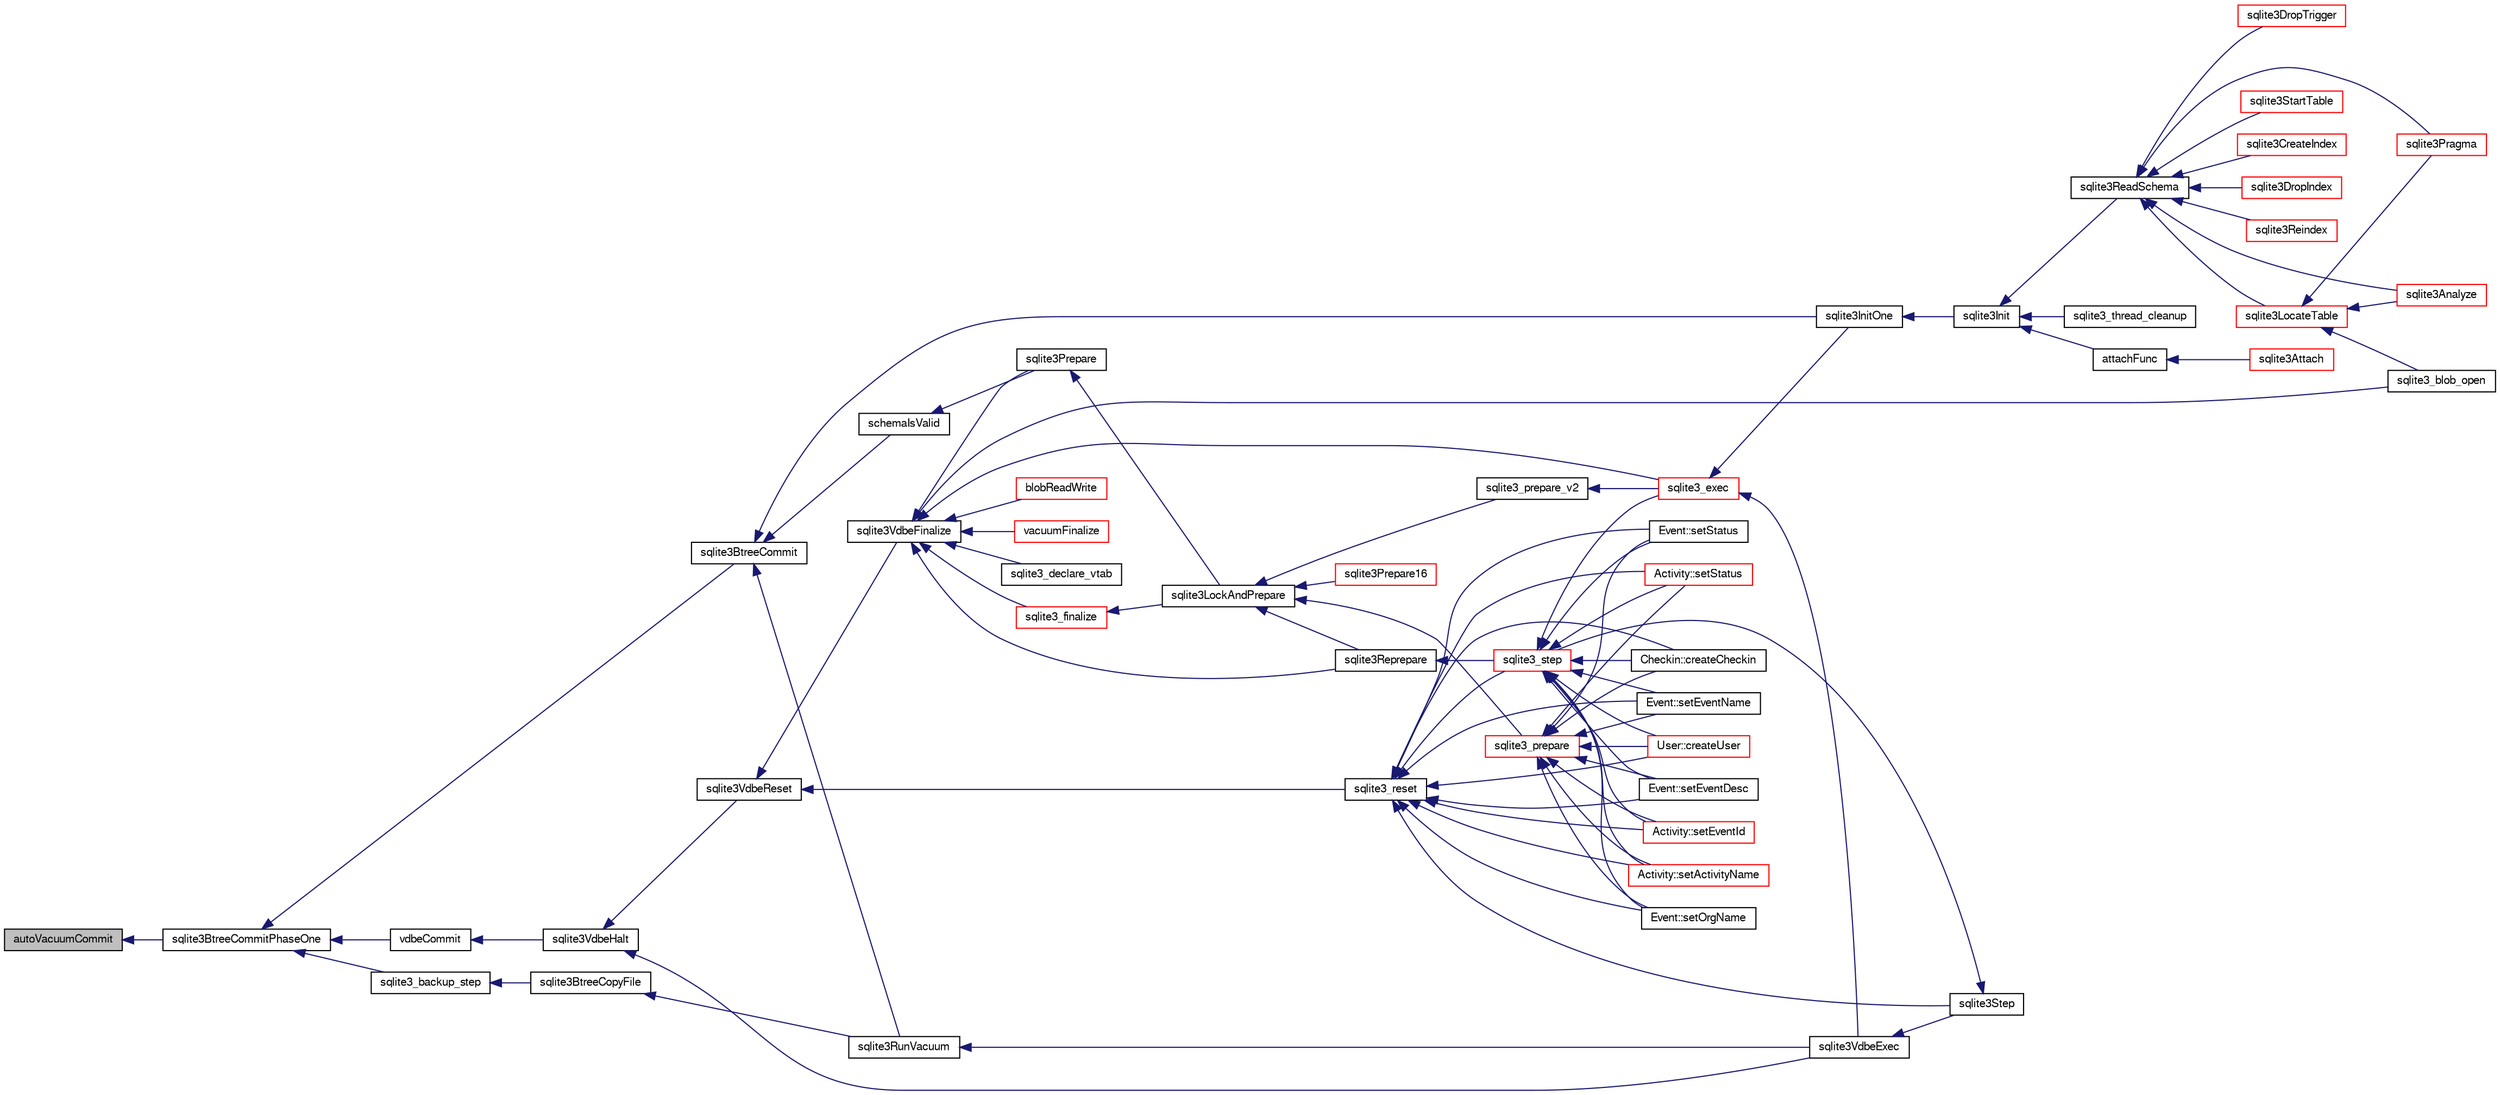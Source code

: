 digraph "autoVacuumCommit"
{
  edge [fontname="FreeSans",fontsize="10",labelfontname="FreeSans",labelfontsize="10"];
  node [fontname="FreeSans",fontsize="10",shape=record];
  rankdir="LR";
  Node15134 [label="autoVacuumCommit",height=0.2,width=0.4,color="black", fillcolor="grey75", style="filled", fontcolor="black"];
  Node15134 -> Node15135 [dir="back",color="midnightblue",fontsize="10",style="solid",fontname="FreeSans"];
  Node15135 [label="sqlite3BtreeCommitPhaseOne",height=0.2,width=0.4,color="black", fillcolor="white", style="filled",URL="$sqlite3_8c.html#ae266cba101e64ad99a166f237532e262"];
  Node15135 -> Node15136 [dir="back",color="midnightblue",fontsize="10",style="solid",fontname="FreeSans"];
  Node15136 [label="sqlite3BtreeCommit",height=0.2,width=0.4,color="black", fillcolor="white", style="filled",URL="$sqlite3_8c.html#a8e56ab314556935f9f73080147d26419"];
  Node15136 -> Node15137 [dir="back",color="midnightblue",fontsize="10",style="solid",fontname="FreeSans"];
  Node15137 [label="sqlite3InitOne",height=0.2,width=0.4,color="black", fillcolor="white", style="filled",URL="$sqlite3_8c.html#ac4318b25df65269906b0379251fe9b85"];
  Node15137 -> Node15138 [dir="back",color="midnightblue",fontsize="10",style="solid",fontname="FreeSans"];
  Node15138 [label="sqlite3Init",height=0.2,width=0.4,color="black", fillcolor="white", style="filled",URL="$sqlite3_8c.html#aed74e3dc765631a833f522f425ff5a48"];
  Node15138 -> Node15139 [dir="back",color="midnightblue",fontsize="10",style="solid",fontname="FreeSans"];
  Node15139 [label="attachFunc",height=0.2,width=0.4,color="black", fillcolor="white", style="filled",URL="$sqlite3_8c.html#a69cb751a7da501b9a0aa37e0d7c3eaf7"];
  Node15139 -> Node15140 [dir="back",color="midnightblue",fontsize="10",style="solid",fontname="FreeSans"];
  Node15140 [label="sqlite3Attach",height=0.2,width=0.4,color="red", fillcolor="white", style="filled",URL="$sqlite3_8c.html#ae0907fe0b43cc1b4c7e6a16213e8546f"];
  Node15138 -> Node15143 [dir="back",color="midnightblue",fontsize="10",style="solid",fontname="FreeSans"];
  Node15143 [label="sqlite3ReadSchema",height=0.2,width=0.4,color="black", fillcolor="white", style="filled",URL="$sqlite3_8c.html#ac41a97f30334f7d35b2b5713097eca90"];
  Node15143 -> Node15144 [dir="back",color="midnightblue",fontsize="10",style="solid",fontname="FreeSans"];
  Node15144 [label="sqlite3Analyze",height=0.2,width=0.4,color="red", fillcolor="white", style="filled",URL="$sqlite3_8c.html#ac696deb1ccaae3fa855cfbd0bfd4d048"];
  Node15143 -> Node15145 [dir="back",color="midnightblue",fontsize="10",style="solid",fontname="FreeSans"];
  Node15145 [label="sqlite3LocateTable",height=0.2,width=0.4,color="red", fillcolor="white", style="filled",URL="$sqlite3_8c.html#adfeea5b18971250d4ff7f5a44e134d75"];
  Node15145 -> Node15146 [dir="back",color="midnightblue",fontsize="10",style="solid",fontname="FreeSans"];
  Node15146 [label="sqlite3_blob_open",height=0.2,width=0.4,color="black", fillcolor="white", style="filled",URL="$sqlite3_8h.html#adb8ad839a5bdd62a43785132bc7dd518"];
  Node15145 -> Node15144 [dir="back",color="midnightblue",fontsize="10",style="solid",fontname="FreeSans"];
  Node15145 -> Node15190 [dir="back",color="midnightblue",fontsize="10",style="solid",fontname="FreeSans"];
  Node15190 [label="sqlite3Pragma",height=0.2,width=0.4,color="red", fillcolor="white", style="filled",URL="$sqlite3_8c.html#a111391370f58f8e6a6eca51fd34d62ed"];
  Node15143 -> Node15234 [dir="back",color="midnightblue",fontsize="10",style="solid",fontname="FreeSans"];
  Node15234 [label="sqlite3StartTable",height=0.2,width=0.4,color="red", fillcolor="white", style="filled",URL="$sqlite3_8c.html#af49b4395f39d9078a0dda2484c183012"];
  Node15143 -> Node15151 [dir="back",color="midnightblue",fontsize="10",style="solid",fontname="FreeSans"];
  Node15151 [label="sqlite3CreateIndex",height=0.2,width=0.4,color="red", fillcolor="white", style="filled",URL="$sqlite3_8c.html#a8dbe5e590ab6c58a8c45f34f7c81e825"];
  Node15143 -> Node15236 [dir="back",color="midnightblue",fontsize="10",style="solid",fontname="FreeSans"];
  Node15236 [label="sqlite3DropIndex",height=0.2,width=0.4,color="red", fillcolor="white", style="filled",URL="$sqlite3_8c.html#a3ffd2536f34a0cf6d427710b06b71e83"];
  Node15143 -> Node15204 [dir="back",color="midnightblue",fontsize="10",style="solid",fontname="FreeSans"];
  Node15204 [label="sqlite3Reindex",height=0.2,width=0.4,color="red", fillcolor="white", style="filled",URL="$sqlite3_8c.html#abd189e31189391e1ef114b413ff4abbf"];
  Node15143 -> Node15190 [dir="back",color="midnightblue",fontsize="10",style="solid",fontname="FreeSans"];
  Node15143 -> Node15237 [dir="back",color="midnightblue",fontsize="10",style="solid",fontname="FreeSans"];
  Node15237 [label="sqlite3DropTrigger",height=0.2,width=0.4,color="red", fillcolor="white", style="filled",URL="$sqlite3_8c.html#affdf1dd65e331b06feaef6ff8636305f"];
  Node15138 -> Node15238 [dir="back",color="midnightblue",fontsize="10",style="solid",fontname="FreeSans"];
  Node15238 [label="sqlite3_thread_cleanup",height=0.2,width=0.4,color="black", fillcolor="white", style="filled",URL="$sqlite3_8h.html#a34980c829db84f02e1a1599063469f06"];
  Node15136 -> Node15239 [dir="back",color="midnightblue",fontsize="10",style="solid",fontname="FreeSans"];
  Node15239 [label="schemaIsValid",height=0.2,width=0.4,color="black", fillcolor="white", style="filled",URL="$sqlite3_8c.html#a7c466fe28e7ca6f46b8bf72c46d9738d"];
  Node15239 -> Node15240 [dir="back",color="midnightblue",fontsize="10",style="solid",fontname="FreeSans"];
  Node15240 [label="sqlite3Prepare",height=0.2,width=0.4,color="black", fillcolor="white", style="filled",URL="$sqlite3_8c.html#acb25890858d0bf4b12eb7aae569f0c7b"];
  Node15240 -> Node15241 [dir="back",color="midnightblue",fontsize="10",style="solid",fontname="FreeSans"];
  Node15241 [label="sqlite3LockAndPrepare",height=0.2,width=0.4,color="black", fillcolor="white", style="filled",URL="$sqlite3_8c.html#a5db1ec5589aa2b02c6d979211a8789bd"];
  Node15241 -> Node15242 [dir="back",color="midnightblue",fontsize="10",style="solid",fontname="FreeSans"];
  Node15242 [label="sqlite3Reprepare",height=0.2,width=0.4,color="black", fillcolor="white", style="filled",URL="$sqlite3_8c.html#a7e2f7299cc947d07e782f6ac561fa937"];
  Node15242 -> Node15243 [dir="back",color="midnightblue",fontsize="10",style="solid",fontname="FreeSans"];
  Node15243 [label="sqlite3_step",height=0.2,width=0.4,color="red", fillcolor="white", style="filled",URL="$sqlite3_8h.html#ac1e491ce36b7471eb28387f7d3c74334"];
  Node15243 -> Node15249 [dir="back",color="midnightblue",fontsize="10",style="solid",fontname="FreeSans"];
  Node15249 [label="Activity::setEventId",height=0.2,width=0.4,color="red", fillcolor="white", style="filled",URL="$classActivity.html#adb1d0fd0d08f473e068f0a4086bfa9ca"];
  Node15243 -> Node15250 [dir="back",color="midnightblue",fontsize="10",style="solid",fontname="FreeSans"];
  Node15250 [label="Activity::setActivityName",height=0.2,width=0.4,color="red", fillcolor="white", style="filled",URL="$classActivity.html#a62dc3737b33915a36086f9dd26d16a81"];
  Node15243 -> Node15251 [dir="back",color="midnightblue",fontsize="10",style="solid",fontname="FreeSans"];
  Node15251 [label="Activity::setStatus",height=0.2,width=0.4,color="red", fillcolor="white", style="filled",URL="$classActivity.html#af618135a7738f4d2a7ee147a8ef912ea"];
  Node15243 -> Node15252 [dir="back",color="midnightblue",fontsize="10",style="solid",fontname="FreeSans"];
  Node15252 [label="Checkin::createCheckin",height=0.2,width=0.4,color="black", fillcolor="white", style="filled",URL="$classCheckin.html#a4e40acdf7fff0e607f6de4f24f3a163c"];
  Node15243 -> Node15258 [dir="back",color="midnightblue",fontsize="10",style="solid",fontname="FreeSans"];
  Node15258 [label="Event::setEventName",height=0.2,width=0.4,color="black", fillcolor="white", style="filled",URL="$classEvent.html#a10596b6ca077df05184e30d62b08729d"];
  Node15243 -> Node15259 [dir="back",color="midnightblue",fontsize="10",style="solid",fontname="FreeSans"];
  Node15259 [label="Event::setEventDesc",height=0.2,width=0.4,color="black", fillcolor="white", style="filled",URL="$classEvent.html#ae36b8377dcae792f1c5c4726024c981b"];
  Node15243 -> Node15260 [dir="back",color="midnightblue",fontsize="10",style="solid",fontname="FreeSans"];
  Node15260 [label="Event::setOrgName",height=0.2,width=0.4,color="black", fillcolor="white", style="filled",URL="$classEvent.html#a19aac0f776bd764563a54977656cf680"];
  Node15243 -> Node15261 [dir="back",color="midnightblue",fontsize="10",style="solid",fontname="FreeSans"];
  Node15261 [label="Event::setStatus",height=0.2,width=0.4,color="black", fillcolor="white", style="filled",URL="$classEvent.html#ab0a6b9285af0f4172eb841e2b80f8972"];
  Node15243 -> Node15350 [dir="back",color="midnightblue",fontsize="10",style="solid",fontname="FreeSans"];
  Node15350 [label="sqlite3_exec",height=0.2,width=0.4,color="red", fillcolor="white", style="filled",URL="$sqlite3_8h.html#a97487ec8150e0bcc8fa392ab8f0e24db"];
  Node15350 -> Node15266 [dir="back",color="midnightblue",fontsize="10",style="solid",fontname="FreeSans"];
  Node15266 [label="sqlite3VdbeExec",height=0.2,width=0.4,color="black", fillcolor="white", style="filled",URL="$sqlite3_8c.html#a8ce40a614bdc56719c4d642b1e4dfb21"];
  Node15266 -> Node15267 [dir="back",color="midnightblue",fontsize="10",style="solid",fontname="FreeSans"];
  Node15267 [label="sqlite3Step",height=0.2,width=0.4,color="black", fillcolor="white", style="filled",URL="$sqlite3_8c.html#a3f2872e873e2758a4beedad1d5113554"];
  Node15267 -> Node15243 [dir="back",color="midnightblue",fontsize="10",style="solid",fontname="FreeSans"];
  Node15350 -> Node15137 [dir="back",color="midnightblue",fontsize="10",style="solid",fontname="FreeSans"];
  Node15243 -> Node15356 [dir="back",color="midnightblue",fontsize="10",style="solid",fontname="FreeSans"];
  Node15356 [label="User::createUser",height=0.2,width=0.4,color="red", fillcolor="white", style="filled",URL="$classUser.html#a22ed673939e8cc0a136130b809bba513"];
  Node15241 -> Node15393 [dir="back",color="midnightblue",fontsize="10",style="solid",fontname="FreeSans"];
  Node15393 [label="sqlite3_prepare",height=0.2,width=0.4,color="red", fillcolor="white", style="filled",URL="$sqlite3_8h.html#a8c39e7b9dbeff01f0a399b46d4b29f1c"];
  Node15393 -> Node15249 [dir="back",color="midnightblue",fontsize="10",style="solid",fontname="FreeSans"];
  Node15393 -> Node15250 [dir="back",color="midnightblue",fontsize="10",style="solid",fontname="FreeSans"];
  Node15393 -> Node15251 [dir="back",color="midnightblue",fontsize="10",style="solid",fontname="FreeSans"];
  Node15393 -> Node15252 [dir="back",color="midnightblue",fontsize="10",style="solid",fontname="FreeSans"];
  Node15393 -> Node15258 [dir="back",color="midnightblue",fontsize="10",style="solid",fontname="FreeSans"];
  Node15393 -> Node15259 [dir="back",color="midnightblue",fontsize="10",style="solid",fontname="FreeSans"];
  Node15393 -> Node15260 [dir="back",color="midnightblue",fontsize="10",style="solid",fontname="FreeSans"];
  Node15393 -> Node15261 [dir="back",color="midnightblue",fontsize="10",style="solid",fontname="FreeSans"];
  Node15393 -> Node15356 [dir="back",color="midnightblue",fontsize="10",style="solid",fontname="FreeSans"];
  Node15241 -> Node15394 [dir="back",color="midnightblue",fontsize="10",style="solid",fontname="FreeSans"];
  Node15394 [label="sqlite3_prepare_v2",height=0.2,width=0.4,color="black", fillcolor="white", style="filled",URL="$sqlite3_8h.html#a85d4203bb54c984c5325c2f5b3664985"];
  Node15394 -> Node15350 [dir="back",color="midnightblue",fontsize="10",style="solid",fontname="FreeSans"];
  Node15241 -> Node15395 [dir="back",color="midnightblue",fontsize="10",style="solid",fontname="FreeSans"];
  Node15395 [label="sqlite3Prepare16",height=0.2,width=0.4,color="red", fillcolor="white", style="filled",URL="$sqlite3_8c.html#a5842e6724b91885125f83c438da1f15b"];
  Node15136 -> Node15336 [dir="back",color="midnightblue",fontsize="10",style="solid",fontname="FreeSans"];
  Node15336 [label="sqlite3RunVacuum",height=0.2,width=0.4,color="black", fillcolor="white", style="filled",URL="$sqlite3_8c.html#a5e83ddc7b3e7e8e79ad5d1fc92de1d2f"];
  Node15336 -> Node15266 [dir="back",color="midnightblue",fontsize="10",style="solid",fontname="FreeSans"];
  Node15135 -> Node15334 [dir="back",color="midnightblue",fontsize="10",style="solid",fontname="FreeSans"];
  Node15334 [label="sqlite3_backup_step",height=0.2,width=0.4,color="black", fillcolor="white", style="filled",URL="$sqlite3_8h.html#a1699b75e98d082eebc465a9e64c35269"];
  Node15334 -> Node15335 [dir="back",color="midnightblue",fontsize="10",style="solid",fontname="FreeSans"];
  Node15335 [label="sqlite3BtreeCopyFile",height=0.2,width=0.4,color="black", fillcolor="white", style="filled",URL="$sqlite3_8c.html#a4d9e19a79f0d5c1dfcef0bd137ae83f9"];
  Node15335 -> Node15336 [dir="back",color="midnightblue",fontsize="10",style="solid",fontname="FreeSans"];
  Node15135 -> Node15398 [dir="back",color="midnightblue",fontsize="10",style="solid",fontname="FreeSans"];
  Node15398 [label="vdbeCommit",height=0.2,width=0.4,color="black", fillcolor="white", style="filled",URL="$sqlite3_8c.html#a5d7f1e0625451b987728f600cfe1b92d"];
  Node15398 -> Node15341 [dir="back",color="midnightblue",fontsize="10",style="solid",fontname="FreeSans"];
  Node15341 [label="sqlite3VdbeHalt",height=0.2,width=0.4,color="black", fillcolor="white", style="filled",URL="$sqlite3_8c.html#a8d1d99703d999190fbc35ecc981cb709"];
  Node15341 -> Node15342 [dir="back",color="midnightblue",fontsize="10",style="solid",fontname="FreeSans"];
  Node15342 [label="sqlite3VdbeReset",height=0.2,width=0.4,color="black", fillcolor="white", style="filled",URL="$sqlite3_8c.html#a315a913742f7267f90d46d41446353b1"];
  Node15342 -> Node15343 [dir="back",color="midnightblue",fontsize="10",style="solid",fontname="FreeSans"];
  Node15343 [label="sqlite3VdbeFinalize",height=0.2,width=0.4,color="black", fillcolor="white", style="filled",URL="$sqlite3_8c.html#af81e0c8d03b71610d3a826469f67bbd4"];
  Node15343 -> Node15344 [dir="back",color="midnightblue",fontsize="10",style="solid",fontname="FreeSans"];
  Node15344 [label="sqlite3_finalize",height=0.2,width=0.4,color="red", fillcolor="white", style="filled",URL="$sqlite3_8h.html#a801195c0f771d40bb4be1e40f3b88945"];
  Node15344 -> Node15241 [dir="back",color="midnightblue",fontsize="10",style="solid",fontname="FreeSans"];
  Node15343 -> Node15146 [dir="back",color="midnightblue",fontsize="10",style="solid",fontname="FreeSans"];
  Node15343 -> Node15347 [dir="back",color="midnightblue",fontsize="10",style="solid",fontname="FreeSans"];
  Node15347 [label="blobReadWrite",height=0.2,width=0.4,color="red", fillcolor="white", style="filled",URL="$sqlite3_8c.html#a6c1d57e4337ee1b8655215c06dea4046"];
  Node15343 -> Node15350 [dir="back",color="midnightblue",fontsize="10",style="solid",fontname="FreeSans"];
  Node15343 -> Node15240 [dir="back",color="midnightblue",fontsize="10",style="solid",fontname="FreeSans"];
  Node15343 -> Node15242 [dir="back",color="midnightblue",fontsize="10",style="solid",fontname="FreeSans"];
  Node15343 -> Node15352 [dir="back",color="midnightblue",fontsize="10",style="solid",fontname="FreeSans"];
  Node15352 [label="vacuumFinalize",height=0.2,width=0.4,color="red", fillcolor="white", style="filled",URL="$sqlite3_8c.html#a632db76c46aca8f067d585295d2ada31"];
  Node15343 -> Node15320 [dir="back",color="midnightblue",fontsize="10",style="solid",fontname="FreeSans"];
  Node15320 [label="sqlite3_declare_vtab",height=0.2,width=0.4,color="black", fillcolor="white", style="filled",URL="$sqlite3_8h.html#a65393c41da76ae1470a7c7f4b4aca600"];
  Node15342 -> Node15355 [dir="back",color="midnightblue",fontsize="10",style="solid",fontname="FreeSans"];
  Node15355 [label="sqlite3_reset",height=0.2,width=0.4,color="black", fillcolor="white", style="filled",URL="$sqlite3_8h.html#a758efebc2e95694959ab0e74b397984c"];
  Node15355 -> Node15249 [dir="back",color="midnightblue",fontsize="10",style="solid",fontname="FreeSans"];
  Node15355 -> Node15250 [dir="back",color="midnightblue",fontsize="10",style="solid",fontname="FreeSans"];
  Node15355 -> Node15251 [dir="back",color="midnightblue",fontsize="10",style="solid",fontname="FreeSans"];
  Node15355 -> Node15252 [dir="back",color="midnightblue",fontsize="10",style="solid",fontname="FreeSans"];
  Node15355 -> Node15258 [dir="back",color="midnightblue",fontsize="10",style="solid",fontname="FreeSans"];
  Node15355 -> Node15259 [dir="back",color="midnightblue",fontsize="10",style="solid",fontname="FreeSans"];
  Node15355 -> Node15260 [dir="back",color="midnightblue",fontsize="10",style="solid",fontname="FreeSans"];
  Node15355 -> Node15261 [dir="back",color="midnightblue",fontsize="10",style="solid",fontname="FreeSans"];
  Node15355 -> Node15267 [dir="back",color="midnightblue",fontsize="10",style="solid",fontname="FreeSans"];
  Node15355 -> Node15243 [dir="back",color="midnightblue",fontsize="10",style="solid",fontname="FreeSans"];
  Node15355 -> Node15356 [dir="back",color="midnightblue",fontsize="10",style="solid",fontname="FreeSans"];
  Node15341 -> Node15266 [dir="back",color="midnightblue",fontsize="10",style="solid",fontname="FreeSans"];
}
